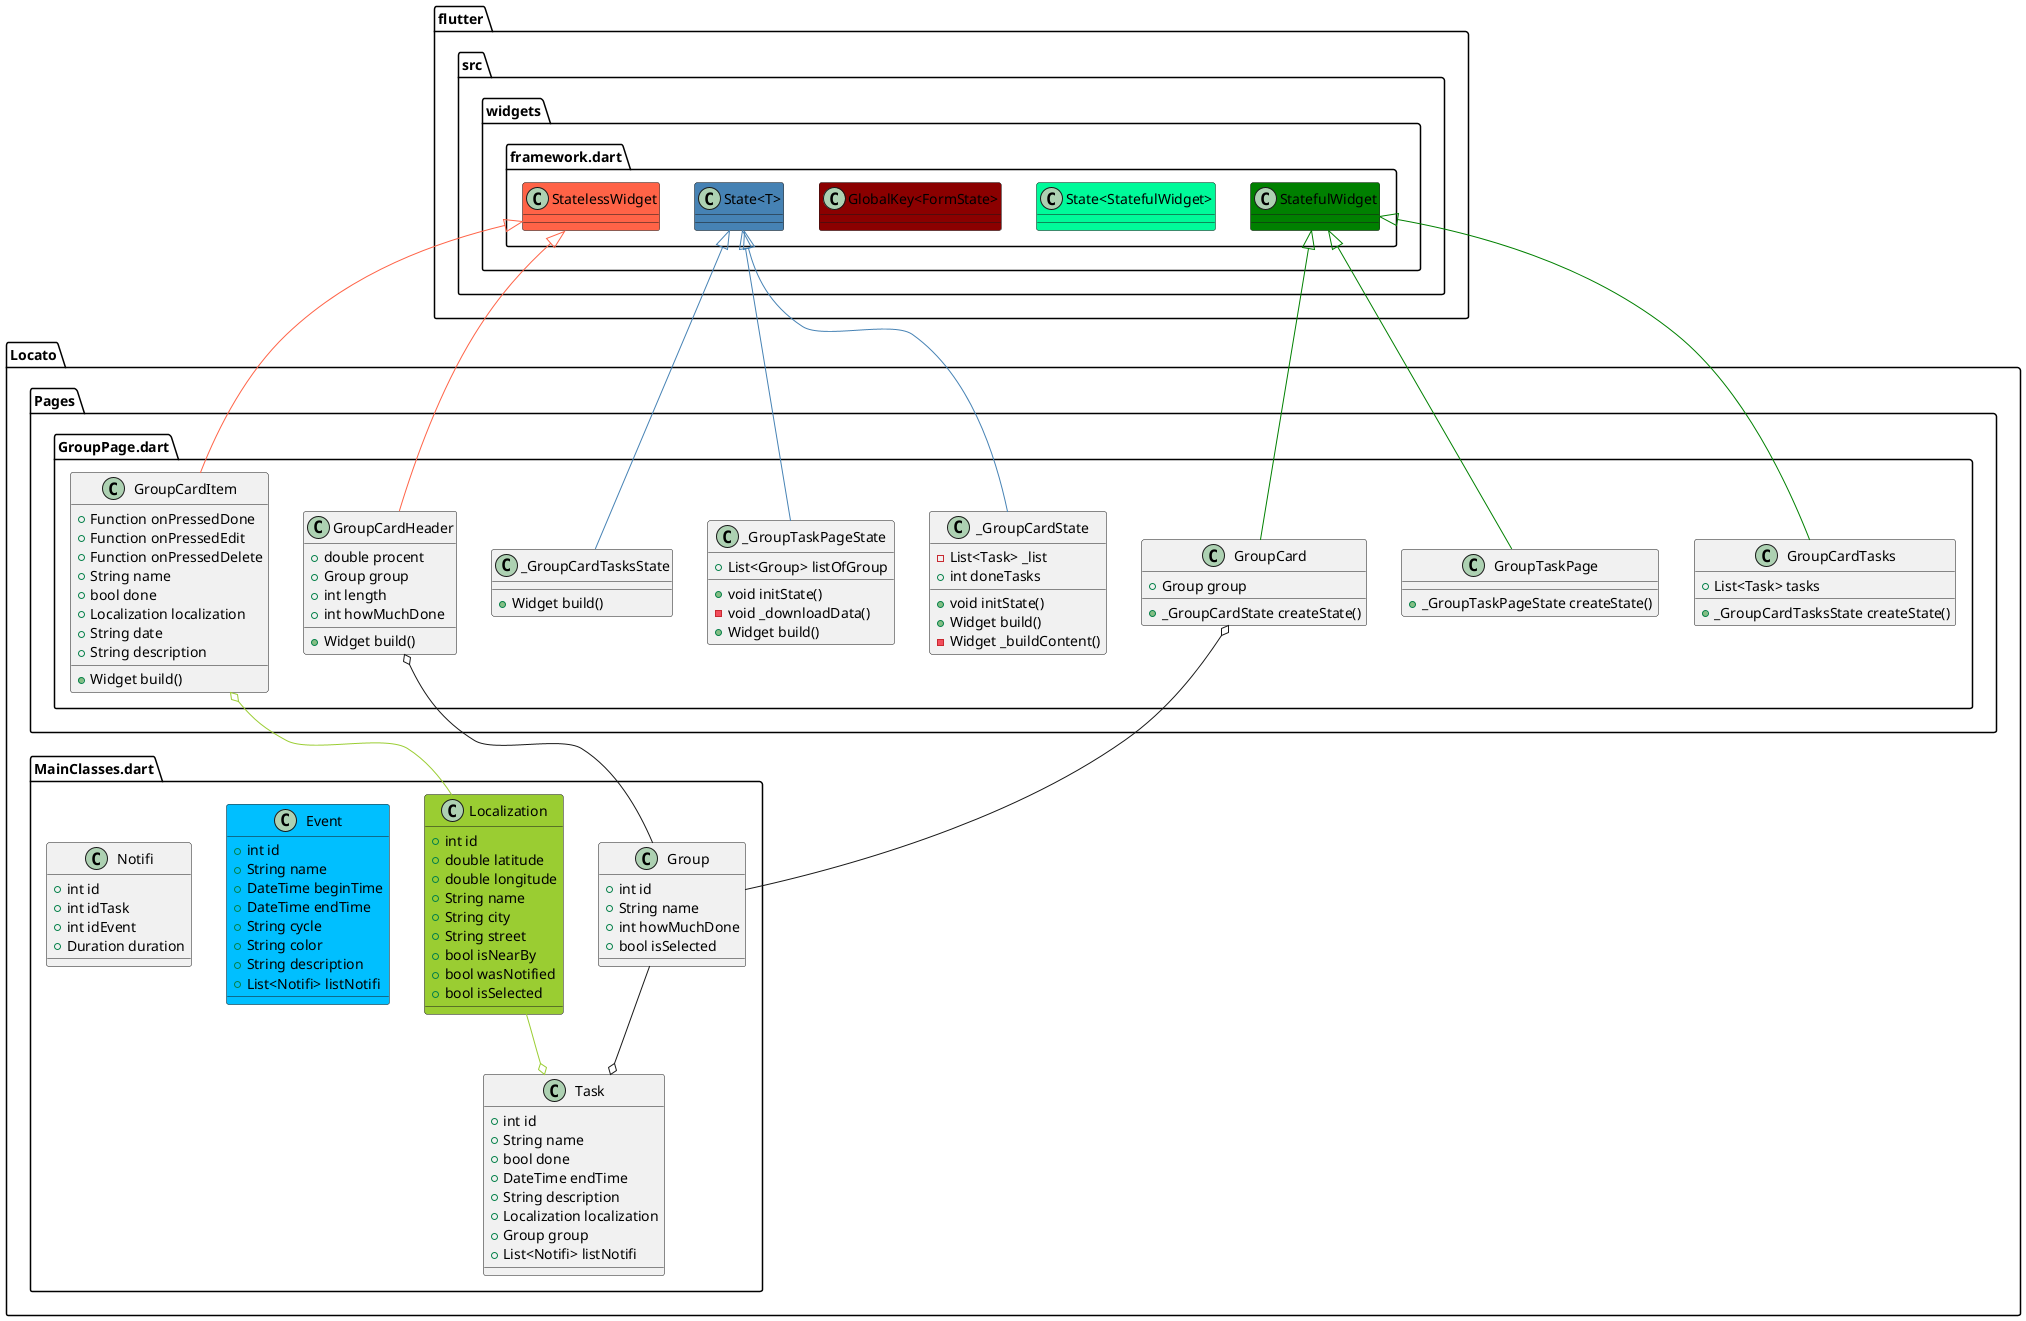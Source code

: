 @startuml
set namespaceSeparator ::
class "flutter::src::widgets::framework.dart::StatefulWidget" #Green
class "flutter::src::widgets::framework.dart::State<StatefulWidget>" #MediumSpringGreen
class "flutter::src::widgets::framework.dart::GlobalKey<FormState>" #DarkRed
class "flutter::src::widgets::framework.dart::State<T>" #SteelBlue
class "flutter::src::widgets::framework.dart::StatelessWidget" #Tomato

class "Locato::MainClasses.dart::Event" #DeepSkyBlue{
  +int id
  +String name
  +DateTime beginTime
  +DateTime endTime
  +String cycle
  +String color
  +String description
  +List<Notifi> listNotifi
}

class "Locato::MainClasses.dart::Group" {
  +int id
  +String name
  +int howMuchDone
  +bool isSelected
}

class "Locato::MainClasses.dart::Localization" #YellowGreen{
  +int id
  +double latitude
  +double longitude
  +String name
  +String city
  +String street
  +bool isNearBy
  +bool wasNotified
  +bool isSelected
}

class "Locato::MainClasses.dart::Notifi" {
  +int id
  +int idTask
  +int idEvent
  +Duration duration
}

class "Locato::MainClasses.dart::Task" {
  +int id
  +String name
  +bool done
  +DateTime endTime
  +String description
  +Localization localization
  +Group group
  +List<Notifi> listNotifi
}

"Locato::MainClasses.dart::Task" o-up[#YellowGreen]- "Locato::MainClasses.dart::Localization"
"Locato::MainClasses.dart::Task" o-up- "Locato::MainClasses.dart::Group"




class "Locato::Pages::GroupPage.dart::GroupCard" {
  +Group group
  +_GroupCardState createState()
}

"Locato::Pages::GroupPage.dart::GroupCard" o-- "Locato::MainClasses.dart::Group"
"flutter::src::widgets::framework.dart::StatefulWidget" <|-[#Green]- "Locato::Pages::GroupPage.dart::GroupCard"

class "Locato::Pages::GroupPage.dart::_GroupCardState" {
  -List<Task> _list
  +int doneTasks
  +void initState()
  +Widget build()
  -Widget _buildContent()
}

"flutter::src::widgets::framework.dart::State<T>" <|-[#SteelBlue]- "Locato::Pages::GroupPage.dart::_GroupCardState"

class "Locato::Pages::GroupPage.dart::GroupCardHeader" {
  +double procent
  +Group group
  +int length
  +int howMuchDone
  +Widget build()
}

"Locato::Pages::GroupPage.dart::GroupCardHeader" o-- "Locato::MainClasses.dart::Group"
"flutter::src::widgets::framework.dart::StatelessWidget" <|-[#Tomato]- "Locato::Pages::GroupPage.dart::GroupCardHeader"

class "Locato::Pages::GroupPage.dart::GroupCardItem" {
  +Function onPressedDone
  +Function onPressedEdit
  +Function onPressedDelete
  +String name
  +bool done
  +Localization localization
  +String date
  +String description
  +Widget build()
}

"Locato::Pages::GroupPage.dart::GroupCardItem" o-[#YellowGreen]- "Locato::MainClasses.dart::Localization"
"flutter::src::widgets::framework.dart::StatelessWidget" <|-[#Tomato]- "Locato::Pages::GroupPage.dart::GroupCardItem"

class "Locato::Pages::GroupPage.dart::GroupCardTasks" {
  +List<Task> tasks
  +_GroupCardTasksState createState()
}

"flutter::src::widgets::framework.dart::StatefulWidget" <|-[#Green]- "Locato::Pages::GroupPage.dart::GroupCardTasks"

class "Locato::Pages::GroupPage.dart::_GroupCardTasksState" {
  +Widget build()
}

"flutter::src::widgets::framework.dart::State<T>" <|-[#SteelBlue]- "Locato::Pages::GroupPage.dart::_GroupCardTasksState"

class "Locato::Pages::GroupPage.dart::GroupTaskPage" {
  +_GroupTaskPageState createState()
}

"flutter::src::widgets::framework.dart::StatefulWidget" <|-[#Green]- "Locato::Pages::GroupPage.dart::GroupTaskPage"

class "Locato::Pages::GroupPage.dart::_GroupTaskPageState" {
  +List<Group> listOfGroup
  +void initState()
  -void _downloadData()
  +Widget build()
}

"flutter::src::widgets::framework.dart::State<T>" <|-[#SteelBlue]- "Locato::Pages::GroupPage.dart::_GroupTaskPageState"



@enduml